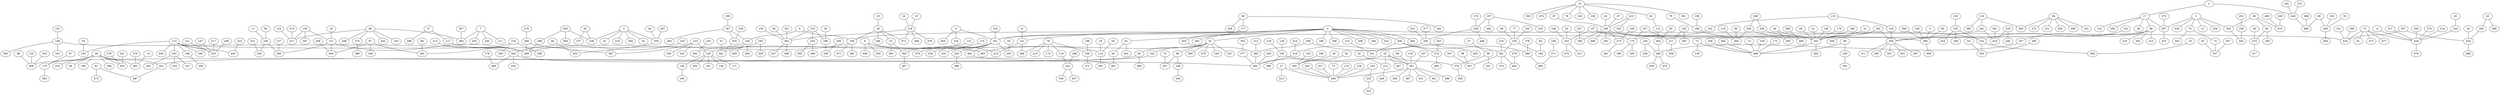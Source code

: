 graph {
  0;
  1;
  2;
  3;
  4;
  5;
  6;
  7;
  8;
  9;
  10;
  11;
  12;
  13;
  14;
  15;
  16;
  17;
  18;
  19;
  20;
  21;
  22;
  23;
  24;
  25;
  26;
  27;
  28;
  29;
  30;
  31;
  32;
  33;
  34;
  35;
  36;
  37;
  38;
  39;
  40;
  41;
  42;
  43;
  44;
  45;
  46;
  47;
  48;
  49;
  50;
  51;
  52;
  53;
  54;
  55;
  56;
  57;
  58;
  59;
  60;
  61;
  62;
  63;
  64;
  65;
  66;
  67;
  68;
  69;
  70;
  71;
  72;
  73;
  74;
  75;
  76;
  77;
  78;
  79;
  80;
  81;
  82;
  83;
  84;
  85;
  86;
  87;
  88;
  89;
  90;
  91;
  92;
  93;
  94;
  95;
  96;
  97;
  98;
  99;
  100;
  101;
  102;
  103;
  104;
  105;
  106;
  107;
  108;
  109;
  110;
  111;
  112;
  113;
  114;
  115;
  116;
  117;
  118;
  119;
  120;
  121;
  122;
  123;
  124;
  125;
  126;
  127;
  128;
  129;
  130;
  131;
  132;
  133;
  134;
  135;
  136;
  137;
  138;
  139;
  140;
  141;
  142;
  143;
  144;
  145;
  146;
  147;
  148;
  149;
  150;
  151;
  152;
  153;
  154;
  155;
  156;
  157;
  158;
  159;
  160;
  161;
  162;
  163;
  164;
  165;
  166;
  167;
  168;
  169;
  170;
  171;
  172;
  173;
  174;
  175;
  176;
  177;
  178;
  179;
  180;
  181;
  182;
  183;
  184;
  185;
  186;
  187;
  188;
  189;
  190;
  191;
  192;
  193;
  194;
  195;
  196;
  197;
  198;
  199;
  200;
  201;
  202;
  203;
  204;
  205;
  206;
  207;
  208;
  209;
  210;
  211;
  212;
  213;
  214;
  215;
  216;
  217;
  218;
  219;
  220;
  221;
  222;
  223;
  224;
  225;
  226;
  227;
  228;
  229;
  230;
  231;
  232;
  233;
  234;
  235;
  236;
  237;
  238;
  239;
  240;
  241;
  242;
  243;
  244;
  245;
  246;
  247;
  248;
  249;
  250;
  251;
  252;
  253;
  254;
  255;
  256;
  257;
  258;
  259;
  260;
  261;
  262;
  263;
  264;
  265;
  266;
  267;
  268;
  269;
  270;
  271;
  272;
  273;
  274;
  275;
  276;
  277;
  278;
  279;
  280;
  281;
  282;
  283;
  284;
  285;
  286;
  287;
  288;
  289;
  290;
  291;
  292;
  293;
  294;
  295;
  296;
  297;
  298;
  299;
  300;
  301;
  302;
  303;
  304;
  305;
  306;
  307;
  308;
  309;
  310;
  311;
  312;
  313;
  314;
  315;
  316;
  317;
  318;
  319;
  320;
  321;
  322;
  323;
  324;
  325;
  326;
  327;
  328;
  329;
  330;
  331;
  332;
  333;
  334;
  335;
  336;
  337;
  338;
  339;
  340;
  341;
  342;
  343;
  344;
  345;
  346;
  347;
  348;
  349;
  350;
  351;
  352;
  353;
  354;
  355;
  356;
  357;
  358;
  359;
  360;
  361;
  362;
  363;
  364;
  365;
  366;
  367;
  368;
  369;
  370;
  371;
  372;
  373;
  374;
  375;
  376;
  377;
  378;
  379;
  380;
  381;
  382;
  383;
  384;
  385;
  386;
  387;
  388;
  389;
  390;
  391;
  392;
  393;
  394;
  395;
  396;
  397;
  398;
  399;
  400;
  401;
  402;
  403;
  404;
  405;
  406;
  407;
  408;
  409;
  410;
  411;
  412;
  413;
  414;
  415;
  416;
  417;
  418;
  419;
  420;
  421;
  422;
  423;
  424;
  425;
  426;
  427;
  428;
  429;
  430;
  431;
  432;
  433;
  434;
  435;
  436;
  437;
  438;
  439;
  440;
  441;
  442;
  443;
  444;
  445;
  446;
  447;
  448;
  449;
  450;
  451;
  452;
  453;
  454;
  455;
  456;
  457;
  458;
  459;
  460;
  461;
  462;
  463;
  464;
  465;
  466;
  467;
  468;
  469;
  470;
  471;
  472;
  473;
  474;
  475;
  476;
  477;
  478;
  479;
  480;
  481;
  482;
  483;
  484;
  485;
  486;
  487;
  488;
  489;
  490;
  491;
  492;
  493;
  494;
  495;
  496;
  497;
  498;
  499;
  0 -- 32;
  0 -- 416;
  0 -- 422;
  0 -- 201;
  0 -- 109;
  0 -- 141;
  0 -- 206;
  0 -- 463;
  0 -- 306;
  0 -- 282;
  0 -- 346;
  0 -- 188;
  0 -- 61;
  0 -- 189;
  1 -- 320;
  1 -- 435;
  1 -- 70;
  1 -- 297;
  1 -- 12;
  1 -- 334;
  2 -- 17;
  2 -- 428;
  3 -- 210;
  3 -- 52;
  3 -- 22;
  3 -- 359;
  3 -- 394;
  3 -- 236;
  4 -- 418;
  5 -- 390;
  6 -- 230;
  6 -- 109;
  7 -- 384;
  7 -- 402;
  7 -- 111;
  7 -- 255;
  8 -- 114;
  8 -- 293;
  8 -- 214;
  8 -- 406;
  9 -- 201;
  9 -- 459;
  9 -- 319;
  10 -- 160;
  10 -- 226;
  10 -- 393;
  10 -- 92;
  10 -- 76;
  10 -- 476;
  10 -- 301;
  11 -- 194;
  13 -- 488;
  14 -- 483;
  15 -- 218;
  16 -- 131;
  17 -- 99;
  17 -- 259;
  17 -- 297;
  17 -- 28;
  17 -- 142;
  18 -- 114;
  19 -- 494;
  20 -- 212;
  21 -- 355;
  23 -- 30;
  24 -- 218;
  25 -- 482;
  25 -- 467;
  25 -- 212;
  25 -- 261;
  25 -- 379;
  26 -- 434;
  27 -- 449;
  27 -- 412;
  29 -- 355;
  30 -- 33;
  30 -- 372;
  30 -- 248;
  30 -- 109;
  31 -- 141;
  32 -- 50;
  32 -- 68;
  32 -- 164;
  32 -- 102;
  32 -- 470;
  32 -- 247;
  32 -- 493;
  32 -- 399;
  33 -- 363;
  33 -- 491;
  34 -- 114;
  35 -- 337;
  36 -- 320;
  36 -- 83;
  36 -- 474;
  37 -- 117;
  37 -- 298;
  38 -- 433;
  38 -- 483;
  38 -- 356;
  38 -- 421;
  38 -- 185;
  38 -- 170;
  38 -- 410;
  38 -- 59;
  39 -- 296;
  40 -- 294;
  41 -- 355;
  42 -- 240;
  43 -- 300;
  43 -- 286;
  44 -- 359;
  45 -- 324;
  46 -- 453;
  47 -- 240;
  48 -- 384;
  48 -- 448;
  48 -- 417;
  48 -- 103;
  48 -- 375;
  48 -- 442;
  49 -- 355;
  49 -- 495;
  50 -- 468;
  50 -- 280;
  51 -- 461;
  53 -- 332;
  54 -- 150;
  55 -- 260;
  56 -- 315;
  57 -- 86;
  58 -- 177;
  58 -- 436;
  58 -- 342;
  60 -- 260;
  60 -- 489;
  61 -- 401;
  61 -- 62;
  62 -- 481;
  63 -- 425;
  64 -- 166;
  65 -- 252;
  66 -- 262;
  67 -- 170;
  68 -- 148;
  68 -- 207;
  69 -- 144;
  70 -- 74;
  70 -- 303;
  71 -- 488;
  71 -- 139;
  72 -- 449;
  73 -- 416;
  73 -- 81;
  73 -- 418;
  73 -- 373;
  73 -- 477;
  74 -- 337;
  75 -- 207;
  77 -- 144;
  78 -- 118;
  78 -- 330;
  78 -- 219;
  78 -- 396;
  78 -- 173;
  79 -- 169;
  80 -- 364;
  82 -- 294;
  83 -- 265;
  83 -- 315;
  84 -- 272;
  84 -- 321;
  84 -- 455;
  84 -- 360;
  84 -- 460;
  84 -- 191;
  85 -- 204;
  86 -- 379;
  86 -- 251;
  87 -- 240;
  88 -- 261;
  89 -- 100;
  89 -- 488;
  90 -- 390;
  91 -- 487;
  91 -- 473;
  92 -- 112;
  93 -- 236;
  93 -- 157;
  94 -- 362;
  95 -- 194;
  96 -- 468;
  97 -- 464;
  97 -- 262;
  97 -- 168;
  98 -- 457;
  99 -- 304;
  99 -- 225;
  99 -- 197;
  99 -- 312;
  99 -- 201;
  99 -- 302;
  100 -- 352;
  101 -- 158;
  102 -- 421;
  104 -- 335;
  105 -- 144;
  106 -- 271;
  107 -- 228;
  107 -- 492;
  107 -- 318;
  108 -- 273;
  109 -- 499;
  109 -- 471;
  109 -- 382;
  110 -- 162;
  110 -- 134;
  112 -- 204;
  113 -- 146;
  113 -- 323;
  113 -- 243;
  113 -- 420;
  113 -- 340;
  113 -- 150;
  113 -- 444;
  113 -- 493;
  114 -- 392;
  115 -- 449;
  116 -- 241;
  116 -- 360;
  116 -- 395;
  117 -- 499;
  118 -- 242;
  119 -- 364;
  120 -- 195;
  121 -- 323;
  122 -- 129;
  123 -- 129;
  123 -- 232;
  123 -- 345;
  123 -- 397;
  124 -- 417;
  125 -- 468;
  126 -- 211;
  126 -- 381;
  127 -- 299;
  128 -- 195;
  129 -- 181;
  129 -- 405;
  129 -- 136;
  129 -- 171;
  129 -- 156;
  130 -- 417;
  130 -- 131;
  130 -- 367;
  131 -- 464;
  131 -- 499;
  131 -- 299;
  132 -- 261;
  133 -- 296;
  133 -- 362;
  133 -- 253;
  134 -- 304;
  135 -- 235;
  136 -- 165;
  137 -- 390;
  137 -- 332;
  137 -- 175;
  138 -- 169;
  140 -- 449;
  140 -- 233;
  141 -- 214;
  141 -- 396;
  143 -- 294;
  144 -- 166;
  144 -- 361;
  145 -- 289;
  145 -- 258;
  146 -- 290;
  147 -- 323;
  148 -- 244;
  149 -- 355;
  151 -- 416;
  152 -- 322;
  153 -- 208;
  153 -- 262;
  153 -- 349;
  154 -- 201;
  155 -- 362;
  158 -- 161;
  158 -- 264;
  158 -- 365;
  159 -- 488;
  162 -- 175;
  163 -- 292;
  167 -- 211;
  167 -- 175;
  169 -- 364;
  170 -- 383;
  172 -- 488;
  174 -- 363;
  175 -- 380;
  175 -- 205;
  176 -- 355;
  177 -- 203;
  178 -- 469;
  179 -- 228;
  180 -- 187;
  182 -- 428;
  183 -- 260;
  184 -- 332;
  186 -- 355;
  187 -- 230;
  187 -- 283;
  187 -- 335;
  190 -- 294;
  192 -- 304;
  192 -- 355;
  192 -- 358;
  193 -- 329;
  193 -- 461;
  194 -- 336;
  194 -- 299;
  195 -- 261;
  195 -- 398;
  196 -- 330;
  197 -- 289;
  198 -- 242;
  199 -- 416;
  200 -- 288;
  200 -- 456;
  200 -- 236;
  201 -- 234;
  201 -- 378;
  201 -- 220;
  201 -- 252;
  201 -- 316;
  201 -- 462;
  202 -- 256;
  203 -- 385;
  204 -- 289;
  209 -- 338;
  211 -- 458;
  212 -- 426;
  213 -- 499;
  215 -- 341;
  216 -- 361;
  217 -- 323;
  218 -- 466;
  218 -- 372;
  218 -- 362;
  218 -- 479;
  220 -- 386;
  221 -- 433;
  222 -- 420;
  223 -- 240;
  223 -- 333;
  224 -- 449;
  227 -- 418;
  228 -- 285;
  228 -- 446;
  229 -- 246;
  229 -- 423;
  230 -- 292;
  230 -- 454;
  230 -- 429;
  231 -- 285;
  233 -- 325;
  235 -- 322;
  235 -- 424;
  235 -- 249;
  237 -- 261;
  238 -- 488;
  239 -- 474;
  240 -- 273;
  240 -- 322;
  240 -- 498;
  240 -- 355;
  240 -- 291;
  240 -- 348;
  241 -- 304;
  241 -- 423;
  242 -- 339;
  242 -- 437;
  243 -- 432;
  243 -- 327;
  243 -- 254;
  245 -- 264;
  250 -- 418;
  253 -- 305;
  253 -- 490;
  256 -- 344;
  257 -- 348;
  260 -- 450;
  261 -- 449;
  261 -- 387;
  261 -- 486;
  261 -- 441;
  261 -- 284;
  261 -- 431;
  263 -- 449;
  264 -- 481;
  264 -- 469;
  264 -- 430;
  266 -- 328;
  266 -- 350;
  267 -- 384;
  268 -- 385;
  268 -- 361;
  269 -- 323;
  270 -- 483;
  271 -- 485;
  273 -- 281;
  274 -- 418;
  275 -- 297;
  276 -- 308;
  277 -- 285;
  278 -- 433;
  279 -- 440;
  285 -- 419;
  285 -- 403;
  287 -- 359;
  288 -- 499;
  289 -- 439;
  289 -- 415;
  294 -- 449;
  295 -- 425;
  296 -- 338;
  297 -- 472;
  300 -- 434;
  304 -- 497;
  304 -- 451;
  304 -- 452;
  304 -- 311;
  304 -- 366;
  306 -- 389;
  306 -- 341;
  306 -- 374;
  307 -- 337;
  308 -- 499;
  308 -- 397;
  309 -- 390;
  310 -- 428;
  313 -- 385;
  314 -- 418;
  315 -- 317;
  320 -- 344;
  322 -- 425;
  322 -- 494;
  324 -- 418;
  326 -- 390;
  328 -- 480;
  330 -- 371;
  331 -- 336;
  332 -- 411;
  332 -- 475;
  335 -- 461;
  343 -- 374;
  347 -- 457;
  350 -- 364;
  350 -- 495;
  351 -- 362;
  353 -- 468;
  354 -- 377;
  355 -- 404;
  355 -- 488;
  357 -- 416;
  357 -- 434;
  359 -- 453;
  361 -- 370;
  361 -- 440;
  361 -- 457;
  362 -- 400;
  362 -- 447;
  363 -- 407;
  368 -- 489;
  369 -- 480;
  374 -- 465;
  375 -- 388;
  376 -- 389;
  377 -- 482;
  379 -- 445;
  385 -- 482;
  389 -- 485;
  390 -- 408;
  391 -- 423;
  409 -- 474;
  413 -- 417;
  414 -- 419;
  418 -- 478;
  419 -- 482;
  421 -- 487;
  427 -- 449;
  428 -- 489;
  434 -- 496;
  438 -- 464;
  443 -- 482;
  462 -- 482;
  484 -- 488;
}